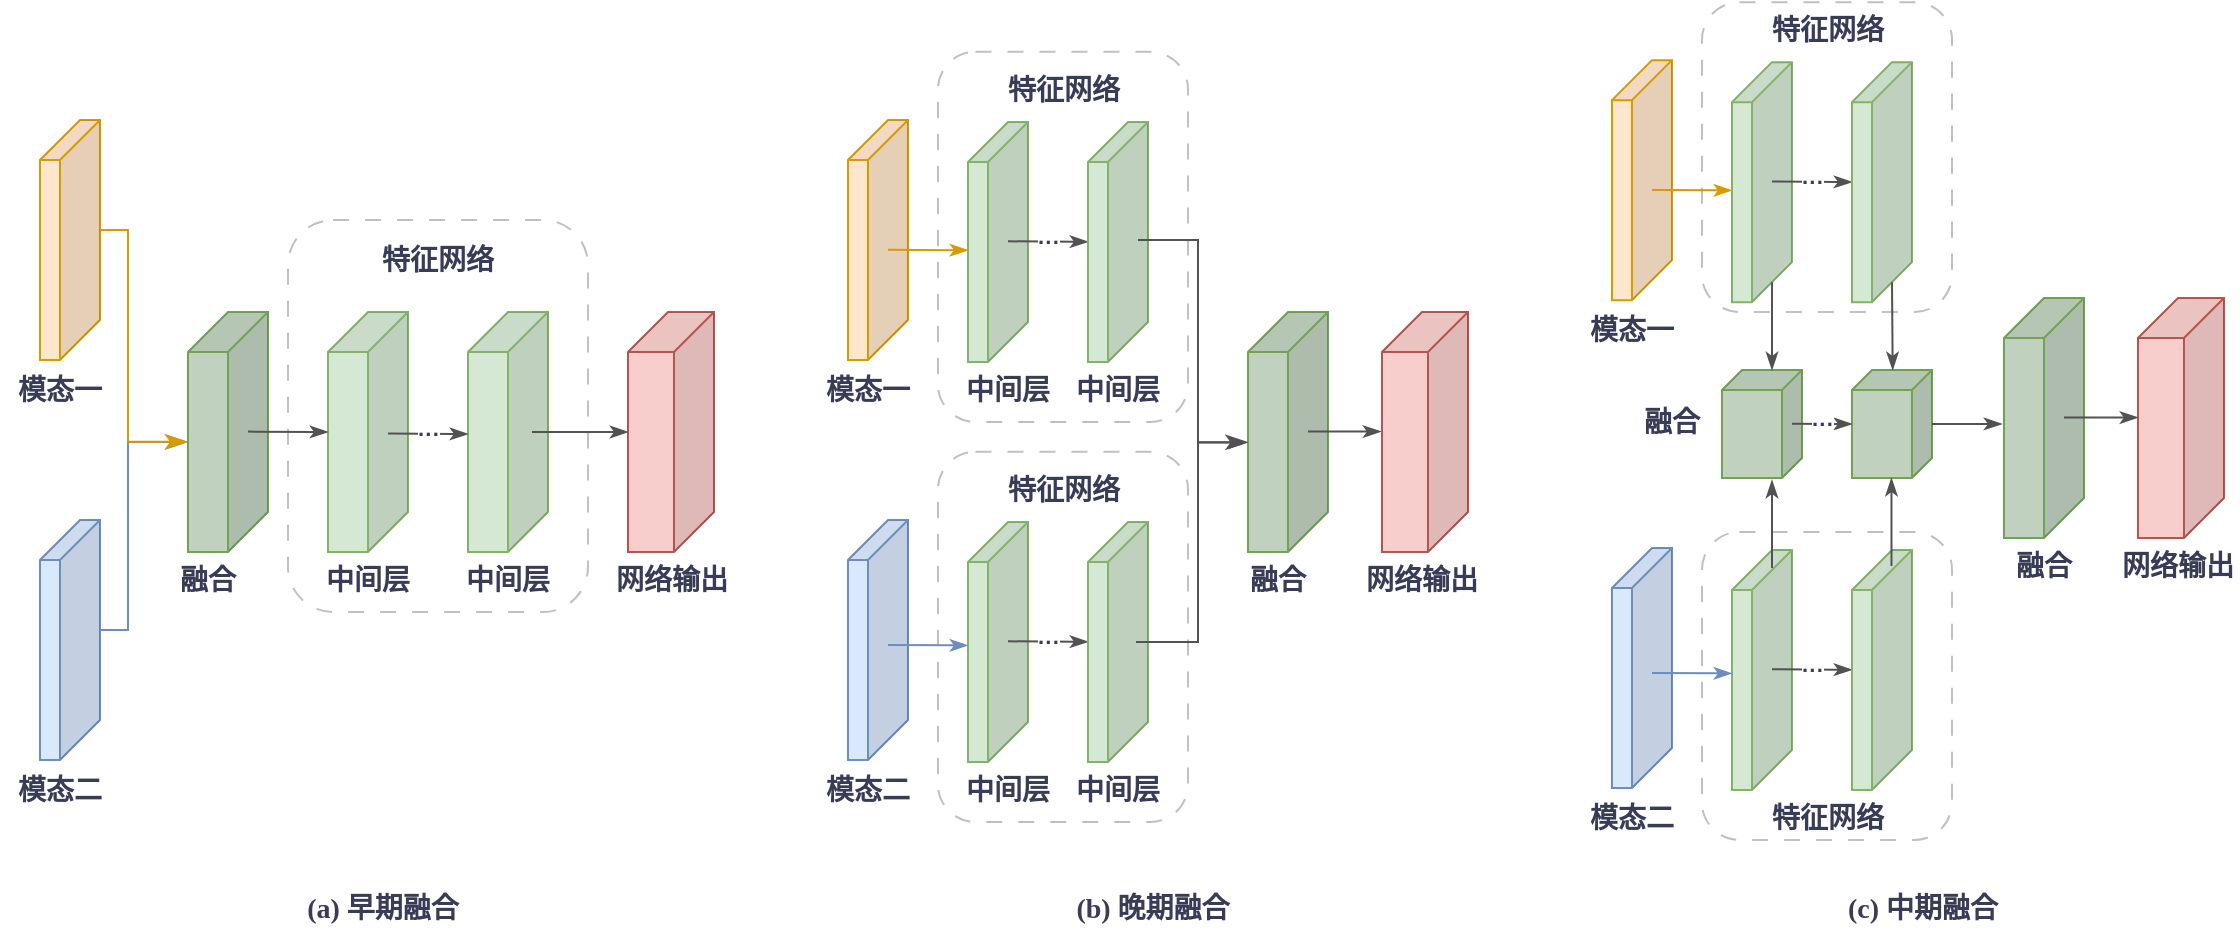 <mxfile version="24.7.6">
  <diagram name="第 1 页" id="eTVHB9lguTDk1tAQaMdh">
    <mxGraphModel dx="1287" dy="590" grid="0" gridSize="10" guides="1" tooltips="1" connect="1" arrows="1" fold="1" page="0" pageScale="1" pageWidth="827" pageHeight="1169" math="0" shadow="0">
      <root>
        <mxCell id="0" />
        <mxCell id="1" parent="0" />
        <mxCell id="wdq1fw2TYDgfDm0N4Vt8-51" value="" style="rounded=1;whiteSpace=wrap;html=1;dashed=1;shadow=0;dashPattern=8 8;strokeColor=#c0c0c0;fontStyle=1" vertex="1" parent="1">
          <mxGeometry x="505" y="65.92" width="125" height="185.08" as="geometry" />
        </mxCell>
        <mxCell id="wdq1fw2TYDgfDm0N4Vt8-48" value="" style="rounded=1;whiteSpace=wrap;html=1;dashed=1;shadow=0;dashPattern=8 8;strokeColor=#c0c0c0;fontStyle=1" vertex="1" parent="1">
          <mxGeometry x="180" y="150" width="150" height="196" as="geometry" />
        </mxCell>
        <mxCell id="wdq1fw2TYDgfDm0N4Vt8-13" value="" style="rounded=0;orthogonalLoop=1;jettySize=auto;html=1;strokeColor=#6c8ebf;fontColor=#393C56;fillColor=#dae8fc;entryX=1.008;entryY=0.542;entryDx=0;entryDy=0;entryPerimeter=0;align=center;verticalAlign=middle;fontFamily=Helvetica;fontSize=11;labelBackgroundColor=default;endArrow=classicThin;curved=0;exitX=0;exitY=0;exitDx=0;exitDy=55;exitPerimeter=0;shadow=0;elbow=horizontal;startSize=8;endFill=1;endSize=8;fontStyle=1" edge="1" parent="1" source="wdq1fw2TYDgfDm0N4Vt8-1">
          <mxGeometry relative="1" as="geometry">
            <mxPoint x="85" y="355" as="sourcePoint" />
            <mxPoint x="129.76" y="261.04" as="targetPoint" />
            <Array as="points">
              <mxPoint x="100" y="355" />
              <mxPoint x="100" y="310" />
              <mxPoint x="100" y="261" />
              <mxPoint x="115" y="261" />
            </Array>
          </mxGeometry>
        </mxCell>
        <mxCell id="wdq1fw2TYDgfDm0N4Vt8-1" value="" style="shape=cube;whiteSpace=wrap;html=1;boundedLbl=1;backgroundOutline=1;darkOpacity=0.05;darkOpacity2=0.1;direction=east;flipH=1;labelBackgroundColor=none;fillColor=#dae8fc;strokeColor=#6c8ebf;fontStyle=1" vertex="1" parent="1">
          <mxGeometry x="56" y="300" width="30" height="120" as="geometry" />
        </mxCell>
        <mxCell id="wdq1fw2TYDgfDm0N4Vt8-8" value="" style="edgeStyle=orthogonalEdgeStyle;rounded=0;orthogonalLoop=1;jettySize=auto;html=1;strokeColor=#d79b00;fontColor=#393C56;fillColor=#ffe6cc;entryX=1.013;entryY=0.541;entryDx=0;entryDy=0;entryPerimeter=0;shadow=0;align=center;verticalAlign=middle;fontFamily=Helvetica;fontSize=11;labelBackgroundColor=default;elbow=horizontal;startSize=8;endArrow=classicThin;endFill=1;endSize=8;curved=0;fontStyle=1" edge="1" parent="1" source="wdq1fw2TYDgfDm0N4Vt8-2">
          <mxGeometry relative="1" as="geometry">
            <mxPoint x="129.61" y="260.92" as="targetPoint" />
            <Array as="points">
              <mxPoint x="100" y="155" />
              <mxPoint x="100" y="261" />
            </Array>
          </mxGeometry>
        </mxCell>
        <mxCell id="wdq1fw2TYDgfDm0N4Vt8-2" value="" style="shape=cube;whiteSpace=wrap;html=1;boundedLbl=1;backgroundOutline=1;darkOpacity=0.05;darkOpacity2=0.1;direction=east;flipH=1;labelBackgroundColor=none;fillColor=#ffe6cc;strokeColor=#d79b00;fontStyle=1" vertex="1" parent="1">
          <mxGeometry x="56" y="100" width="30" height="120" as="geometry" />
        </mxCell>
        <mxCell id="wdq1fw2TYDgfDm0N4Vt8-6" value="模态一" style="text;html=1;align=center;verticalAlign=middle;whiteSpace=wrap;rounded=0;fontColor=#393C56;fontSize=14;fontFamily=宋体;fontSource=https%3A%2F%2Ffonts.googleapis.com%2Fcss%3Ffamily%3D%25E5%25AE%258B%25E4%25BD%2593;fontStyle=1" vertex="1" parent="1">
          <mxGeometry x="36" y="221" width="60" height="30" as="geometry" />
        </mxCell>
        <mxCell id="wdq1fw2TYDgfDm0N4Vt8-7" value="模态二" style="text;html=1;align=center;verticalAlign=middle;whiteSpace=wrap;rounded=0;fontColor=#393C56;fontSize=14;fontFamily=宋体;fontSource=https%3A%2F%2Ffonts.googleapis.com%2Fcss%3Ffamily%3D%25E5%25AE%258B%25E4%25BD%2593;fontStyle=1" vertex="1" parent="1">
          <mxGeometry x="36" y="421" width="60" height="30" as="geometry" />
        </mxCell>
        <mxCell id="wdq1fw2TYDgfDm0N4Vt8-20" value="" style="shape=cube;whiteSpace=wrap;html=1;boundedLbl=1;backgroundOutline=1;darkOpacity=0.05;darkOpacity2=0.1;direction=east;flipH=1;labelBackgroundColor=none;fillColor=#f8cecc;strokeColor=#b85450;fontStyle=1" vertex="1" parent="1">
          <mxGeometry x="350" y="196" width="43" height="120" as="geometry" />
        </mxCell>
        <mxCell id="wdq1fw2TYDgfDm0N4Vt8-22" value="网络输出" style="text;html=1;align=center;verticalAlign=middle;whiteSpace=wrap;rounded=0;fontColor=#393C56;fontSize=14;fontFamily=宋体;fontSource=https%3A%2F%2Ffonts.googleapis.com%2Fcss%3Ffamily%3D%25E5%25AE%258B%25E4%25BD%2593;fontStyle=1" vertex="1" parent="1">
          <mxGeometry x="341.5" y="316" width="60" height="30" as="geometry" />
        </mxCell>
        <mxCell id="wdq1fw2TYDgfDm0N4Vt8-23" value="" style="shape=cube;whiteSpace=wrap;html=1;boundedLbl=1;backgroundOutline=1;darkOpacity=0.05;darkOpacity2=0.1;direction=east;flipH=1;labelBackgroundColor=none;fillColor=#dae8fc;strokeColor=#6c8ebf;fontStyle=1" vertex="1" parent="1">
          <mxGeometry x="460" y="300" width="30" height="120" as="geometry" />
        </mxCell>
        <mxCell id="wdq1fw2TYDgfDm0N4Vt8-24" value="" style="shape=cube;whiteSpace=wrap;html=1;boundedLbl=1;backgroundOutline=1;darkOpacity=0.05;darkOpacity2=0.1;direction=east;flipH=1;labelBackgroundColor=none;fillColor=#ffe6cc;strokeColor=#d79b00;fontStyle=1" vertex="1" parent="1">
          <mxGeometry x="460" y="100" width="30" height="120" as="geometry" />
        </mxCell>
        <mxCell id="wdq1fw2TYDgfDm0N4Vt8-25" value="模态一" style="text;html=1;align=center;verticalAlign=middle;whiteSpace=wrap;rounded=0;fontColor=#393C56;fontSize=14;fontFamily=宋体;fontSource=https%3A%2F%2Ffonts.googleapis.com%2Fcss%3Ffamily%3D%25E5%25AE%258B%25E4%25BD%2593;fontStyle=1" vertex="1" parent="1">
          <mxGeometry x="440" y="221" width="60" height="30" as="geometry" />
        </mxCell>
        <mxCell id="wdq1fw2TYDgfDm0N4Vt8-26" value="模态二" style="text;html=1;align=center;verticalAlign=middle;whiteSpace=wrap;rounded=0;fontColor=#393C56;fontSize=14;fontFamily=宋体;fontSource=https%3A%2F%2Ffonts.googleapis.com%2Fcss%3Ffamily%3D%25E5%25AE%258B%25E4%25BD%2593;fontStyle=1" vertex="1" parent="1">
          <mxGeometry x="440" y="421" width="60" height="30" as="geometry" />
        </mxCell>
        <mxCell id="wdq1fw2TYDgfDm0N4Vt8-31" value="" style="shape=cube;whiteSpace=wrap;html=1;boundedLbl=1;backgroundOutline=1;darkOpacity=0.05;darkOpacity2=0.1;direction=east;flipH=1;labelBackgroundColor=none;fillColor=#C0D1BF;strokeColor=#70a451;fontStyle=1" vertex="1" parent="1">
          <mxGeometry x="660" y="196" width="40" height="120" as="geometry" />
        </mxCell>
        <mxCell id="wdq1fw2TYDgfDm0N4Vt8-34" value="" style="shape=cube;whiteSpace=wrap;html=1;boundedLbl=1;backgroundOutline=1;darkOpacity=0.05;darkOpacity2=0.1;direction=east;flipH=1;labelBackgroundColor=none;fillColor=#d5e8d4;strokeColor=#82b366;fontStyle=1" vertex="1" parent="1">
          <mxGeometry x="200" y="196" width="40" height="120" as="geometry" />
        </mxCell>
        <mxCell id="wdq1fw2TYDgfDm0N4Vt8-35" value="" style="shape=cube;whiteSpace=wrap;html=1;boundedLbl=1;backgroundOutline=1;darkOpacity=0.05;darkOpacity2=0.1;direction=east;flipH=1;labelBackgroundColor=none;fillColor=#d5e8d4;strokeColor=#82b366;fontStyle=1" vertex="1" parent="1">
          <mxGeometry x="270" y="196" width="40" height="120" as="geometry" />
        </mxCell>
        <mxCell id="wdq1fw2TYDgfDm0N4Vt8-39" value="" style="edgeStyle=orthogonalEdgeStyle;rounded=0;orthogonalLoop=1;jettySize=auto;html=1;strokeColor=#525252;fontColor=#393C56;fillColor=#F2CC8F;endArrow=classicThin;endFill=1;exitX=0.2;exitY=0.5;exitDx=0;exitDy=0;exitPerimeter=0;shadow=0;align=center;verticalAlign=middle;fontFamily=Helvetica;fontSize=11;labelBackgroundColor=default;fontStyle=1" edge="1" parent="1" source="wdq1fw2TYDgfDm0N4Vt8-35" target="wdq1fw2TYDgfDm0N4Vt8-20">
          <mxGeometry relative="1" as="geometry" />
        </mxCell>
        <mxCell id="wdq1fw2TYDgfDm0N4Vt8-40" value="中间层" style="text;html=1;align=center;verticalAlign=middle;whiteSpace=wrap;rounded=0;fontColor=#393C56;fontSize=14;fontFamily=宋体;fontSource=https%3A%2F%2Ffonts.googleapis.com%2Fcss%3Ffamily%3D%25E5%25AE%258B%25E4%25BD%2593;fontStyle=1" vertex="1" parent="1">
          <mxGeometry x="190" y="316" width="60" height="30" as="geometry" />
        </mxCell>
        <mxCell id="wdq1fw2TYDgfDm0N4Vt8-41" value="中间层" style="text;html=1;align=center;verticalAlign=middle;whiteSpace=wrap;rounded=0;fontColor=#393C56;fontSize=14;fontFamily=宋体;fontSource=https%3A%2F%2Ffonts.googleapis.com%2Fcss%3Ffamily%3D%25E5%25AE%258B%25E4%25BD%2593;fontStyle=1" vertex="1" parent="1">
          <mxGeometry x="260" y="316" width="60" height="30" as="geometry" />
        </mxCell>
        <mxCell id="wdq1fw2TYDgfDm0N4Vt8-42" value="" style="endArrow=classicThin;html=1;rounded=0;strokeColor=#525252;fontColor=#393C56;fillColor=#F2CC8F;shadow=0;align=center;verticalAlign=middle;fontFamily=Helvetica;fontSize=11;labelBackgroundColor=default;endFill=1;exitX=0.093;exitY=0.511;exitDx=0;exitDy=0;exitPerimeter=0;fontStyle=1" edge="1" parent="1">
          <mxGeometry relative="1" as="geometry">
            <mxPoint x="230.0" y="256.76" as="sourcePoint" />
            <mxPoint x="270" y="257" as="targetPoint" />
          </mxGeometry>
        </mxCell>
        <mxCell id="wdq1fw2TYDgfDm0N4Vt8-43" value="···" style="edgeLabel;resizable=0;html=1;;align=center;verticalAlign=middle;strokeColor=#525252;fontColor=#393C56;fillColor=#F2CC8F;rounded=0;shadow=0;fontFamily=Helvetica;fontSize=11;labelBackgroundColor=default;fontStyle=1" connectable="0" vertex="1" parent="wdq1fw2TYDgfDm0N4Vt8-42">
          <mxGeometry relative="1" as="geometry" />
        </mxCell>
        <mxCell id="wdq1fw2TYDgfDm0N4Vt8-49" value="特征网络" style="text;html=1;align=center;verticalAlign=middle;whiteSpace=wrap;rounded=0;fontColor=#393C56;fontSize=14;fontFamily=宋体;fontSource=https%3A%2F%2Ffonts.googleapis.com%2Fcss%3Ffamily%3D%25E5%25AE%258B%25E4%25BD%2593;fontStyle=1" vertex="1" parent="1">
          <mxGeometry x="225" y="156" width="60" height="30" as="geometry" />
        </mxCell>
        <mxCell id="wdq1fw2TYDgfDm0N4Vt8-50" value="融合" style="text;html=1;align=center;verticalAlign=middle;whiteSpace=wrap;rounded=0;fontColor=#393C56;fontSize=14;fontFamily=宋体;fontSource=https%3A%2F%2Ffonts.googleapis.com%2Fcss%3Ffamily%3D%25E5%25AE%258B%25E4%25BD%2593;fontStyle=1" vertex="1" parent="1">
          <mxGeometry x="110" y="316" width="60" height="30" as="geometry" />
        </mxCell>
        <mxCell id="wdq1fw2TYDgfDm0N4Vt8-52" value="" style="shape=cube;whiteSpace=wrap;html=1;boundedLbl=1;backgroundOutline=1;darkOpacity=0.05;darkOpacity2=0.1;direction=east;flipH=1;labelBackgroundColor=none;fillColor=#d5e8d4;strokeColor=#82b366;fontStyle=1" vertex="1" parent="1">
          <mxGeometry x="520" y="101" width="30" height="120" as="geometry" />
        </mxCell>
        <mxCell id="wdq1fw2TYDgfDm0N4Vt8-55" value="中间层" style="text;html=1;align=center;verticalAlign=middle;whiteSpace=wrap;rounded=0;fontColor=#393C56;fontSize=14;fontFamily=宋体;fontSource=https%3A%2F%2Ffonts.googleapis.com%2Fcss%3Ffamily%3D%25E5%25AE%258B%25E4%25BD%2593;fontStyle=1" vertex="1" parent="1">
          <mxGeometry x="510" y="221" width="60" height="30" as="geometry" />
        </mxCell>
        <mxCell id="wdq1fw2TYDgfDm0N4Vt8-56" value="中间层" style="text;html=1;align=center;verticalAlign=middle;whiteSpace=wrap;rounded=0;fontColor=#393C56;fontSize=14;fontFamily=宋体;fontSource=https%3A%2F%2Ffonts.googleapis.com%2Fcss%3Ffamily%3D%25E5%25AE%258B%25E4%25BD%2593;fontStyle=1" vertex="1" parent="1">
          <mxGeometry x="565" y="221" width="60" height="30" as="geometry" />
        </mxCell>
        <mxCell id="wdq1fw2TYDgfDm0N4Vt8-57" value="" style="endArrow=classicThin;html=1;rounded=0;strokeColor=#000000;fontColor=#393C56;fillColor=#F2CC8F;shadow=0;align=center;verticalAlign=middle;fontFamily=Helvetica;fontSize=11;labelBackgroundColor=default;endFill=1;exitX=0.093;exitY=0.511;exitDx=0;exitDy=0;exitPerimeter=0;fontStyle=1" edge="1" parent="1" source="wdq1fw2TYDgfDm0N4Vt8-53">
          <mxGeometry relative="1" as="geometry">
            <mxPoint x="540" y="160.66" as="sourcePoint" />
            <mxPoint x="580" y="160.9" as="targetPoint" />
          </mxGeometry>
        </mxCell>
        <mxCell id="wdq1fw2TYDgfDm0N4Vt8-59" value="" style="endArrow=classicThin;html=1;rounded=0;strokeColor=#d79b00;fontColor=#393C56;fillColor=#ffe6cc;shadow=0;align=center;verticalAlign=middle;fontFamily=Helvetica;fontSize=11;labelBackgroundColor=default;endFill=1;exitX=0.093;exitY=0.511;exitDx=0;exitDy=0;exitPerimeter=0;fontStyle=1" edge="1" parent="1">
          <mxGeometry relative="1" as="geometry">
            <mxPoint x="480" y="164.88" as="sourcePoint" />
            <mxPoint x="520" y="165.12" as="targetPoint" />
          </mxGeometry>
        </mxCell>
        <mxCell id="wdq1fw2TYDgfDm0N4Vt8-60" value="" style="edgeLabel;resizable=0;html=1;;align=center;verticalAlign=middle;strokeColor=#000000;fontColor=#393C56;fillColor=#F2CC8F;rounded=0;shadow=0;fontFamily=Helvetica;fontSize=11;labelBackgroundColor=default;fontStyle=1" connectable="0" vertex="1" parent="wdq1fw2TYDgfDm0N4Vt8-59">
          <mxGeometry relative="1" as="geometry">
            <mxPoint y="-4" as="offset" />
          </mxGeometry>
        </mxCell>
        <mxCell id="wdq1fw2TYDgfDm0N4Vt8-61" value="特征网络" style="text;html=1;align=center;verticalAlign=middle;whiteSpace=wrap;rounded=0;fontColor=#393C56;fontSize=14;fontFamily=宋体;fontSource=https%3A%2F%2Ffonts.googleapis.com%2Fcss%3Ffamily%3D%25E5%25AE%258B%25E4%25BD%2593;fontStyle=1" vertex="1" parent="1">
          <mxGeometry x="537.5" y="71" width="60" height="30" as="geometry" />
        </mxCell>
        <mxCell id="wdq1fw2TYDgfDm0N4Vt8-74" value="" style="endArrow=classicThin;html=1;rounded=0;strokeColor=#525252;fontColor=#393C56;fillColor=#F2CC8F;shadow=0;align=center;verticalAlign=middle;fontFamily=Helvetica;fontSize=11;labelBackgroundColor=default;endFill=1;exitX=0.093;exitY=0.511;exitDx=0;exitDy=0;exitPerimeter=0;fontStyle=1" edge="1" parent="1" target="wdq1fw2TYDgfDm0N4Vt8-53">
          <mxGeometry relative="1" as="geometry">
            <mxPoint x="540" y="160.66" as="sourcePoint" />
            <mxPoint x="580" y="160.9" as="targetPoint" />
          </mxGeometry>
        </mxCell>
        <mxCell id="wdq1fw2TYDgfDm0N4Vt8-75" value="···" style="edgeLabel;resizable=0;html=1;;align=center;verticalAlign=middle;strokeColor=#525252;fontColor=#393C56;fillColor=#F2CC8F;rounded=0;shadow=0;fontFamily=Helvetica;fontSize=11;labelBackgroundColor=default;fontStyle=1" connectable="0" vertex="1" parent="wdq1fw2TYDgfDm0N4Vt8-74">
          <mxGeometry relative="1" as="geometry" />
        </mxCell>
        <mxCell id="wdq1fw2TYDgfDm0N4Vt8-53" value="" style="shape=cube;whiteSpace=wrap;html=1;boundedLbl=1;backgroundOutline=1;darkOpacity=0.05;darkOpacity2=0.1;direction=east;flipH=1;labelBackgroundColor=none;fillColor=#d5e8d4;strokeColor=#82b366;fontStyle=1" vertex="1" parent="1">
          <mxGeometry x="580" y="101" width="30" height="120" as="geometry" />
        </mxCell>
        <mxCell id="wdq1fw2TYDgfDm0N4Vt8-76" value="" style="rounded=1;whiteSpace=wrap;html=1;dashed=1;shadow=0;dashPattern=8 8;strokeColor=#c0c0c0;fontStyle=1" vertex="1" parent="1">
          <mxGeometry x="505" y="265.92" width="125" height="185.08" as="geometry" />
        </mxCell>
        <mxCell id="wdq1fw2TYDgfDm0N4Vt8-77" value="" style="shape=cube;whiteSpace=wrap;html=1;boundedLbl=1;backgroundOutline=1;darkOpacity=0.05;darkOpacity2=0.1;direction=east;flipH=1;labelBackgroundColor=none;fillColor=#d5e8d4;strokeColor=#82b366;fontStyle=1" vertex="1" parent="1">
          <mxGeometry x="520" y="301" width="30" height="120" as="geometry" />
        </mxCell>
        <mxCell id="wdq1fw2TYDgfDm0N4Vt8-79" value="中间层" style="text;html=1;align=center;verticalAlign=middle;whiteSpace=wrap;rounded=0;fontColor=#393C56;fontSize=14;fontFamily=宋体;fontSource=https%3A%2F%2Ffonts.googleapis.com%2Fcss%3Ffamily%3D%25E5%25AE%258B%25E4%25BD%2593;fontStyle=1" vertex="1" parent="1">
          <mxGeometry x="510" y="421" width="60" height="30" as="geometry" />
        </mxCell>
        <mxCell id="wdq1fw2TYDgfDm0N4Vt8-80" value="中间层" style="text;html=1;align=center;verticalAlign=middle;whiteSpace=wrap;rounded=0;fontColor=#393C56;fontSize=14;fontFamily=宋体;fontSource=https%3A%2F%2Ffonts.googleapis.com%2Fcss%3Ffamily%3D%25E5%25AE%258B%25E4%25BD%2593;fontStyle=1" vertex="1" parent="1">
          <mxGeometry x="565" y="421" width="60" height="30" as="geometry" />
        </mxCell>
        <mxCell id="wdq1fw2TYDgfDm0N4Vt8-81" value="" style="endArrow=classicThin;html=1;rounded=0;strokeColor=#000000;fontColor=#393C56;fillColor=#F2CC8F;shadow=0;align=center;verticalAlign=middle;fontFamily=Helvetica;fontSize=11;labelBackgroundColor=default;endFill=1;exitX=0.093;exitY=0.511;exitDx=0;exitDy=0;exitPerimeter=0;fontStyle=1" edge="1" parent="1" source="wdq1fw2TYDgfDm0N4Vt8-86">
          <mxGeometry relative="1" as="geometry">
            <mxPoint x="540" y="360.66" as="sourcePoint" />
            <mxPoint x="580" y="360.9" as="targetPoint" />
          </mxGeometry>
        </mxCell>
        <mxCell id="wdq1fw2TYDgfDm0N4Vt8-82" value="" style="edgeLabel;resizable=0;html=1;;align=center;verticalAlign=middle;strokeColor=#000000;fontColor=#393C56;fillColor=#F2CC8F;rounded=0;shadow=0;fontFamily=Helvetica;fontSize=11;labelBackgroundColor=default;fontStyle=1" connectable="0" vertex="1" parent="1">
          <mxGeometry x="500.0" y="360.92" as="geometry" />
        </mxCell>
        <mxCell id="wdq1fw2TYDgfDm0N4Vt8-83" value="特征网络" style="text;html=1;align=center;verticalAlign=middle;whiteSpace=wrap;rounded=0;fontColor=#393C56;fontSize=14;fontFamily=宋体;fontSource=https%3A%2F%2Ffonts.googleapis.com%2Fcss%3Ffamily%3D%25E5%25AE%258B%25E4%25BD%2593;fontStyle=1" vertex="1" parent="1">
          <mxGeometry x="537.5" y="271" width="60" height="30" as="geometry" />
        </mxCell>
        <mxCell id="wdq1fw2TYDgfDm0N4Vt8-84" value="" style="endArrow=classicThin;html=1;rounded=0;strokeColor=#525252;fontColor=#393C56;fillColor=#F2CC8F;shadow=0;align=center;verticalAlign=middle;fontFamily=Helvetica;fontSize=11;labelBackgroundColor=default;endFill=1;exitX=0.093;exitY=0.511;exitDx=0;exitDy=0;exitPerimeter=0;fontStyle=1" edge="1" parent="1" target="wdq1fw2TYDgfDm0N4Vt8-86">
          <mxGeometry relative="1" as="geometry">
            <mxPoint x="540" y="360.66" as="sourcePoint" />
            <mxPoint x="580" y="360.9" as="targetPoint" />
          </mxGeometry>
        </mxCell>
        <mxCell id="wdq1fw2TYDgfDm0N4Vt8-85" value="···" style="edgeLabel;resizable=0;html=1;;align=center;verticalAlign=middle;strokeColor=#525252;fontColor=#393C56;fillColor=#F2CC8F;rounded=0;shadow=0;fontFamily=Helvetica;fontSize=11;labelBackgroundColor=default;fontStyle=1" connectable="0" vertex="1" parent="wdq1fw2TYDgfDm0N4Vt8-84">
          <mxGeometry relative="1" as="geometry" />
        </mxCell>
        <mxCell id="wdq1fw2TYDgfDm0N4Vt8-86" value="" style="shape=cube;whiteSpace=wrap;html=1;boundedLbl=1;backgroundOutline=1;darkOpacity=0.05;darkOpacity2=0.1;direction=east;flipH=1;labelBackgroundColor=none;fillColor=#d5e8d4;strokeColor=#82b366;fontStyle=1" vertex="1" parent="1">
          <mxGeometry x="580" y="301" width="30" height="120" as="geometry" />
        </mxCell>
        <mxCell id="wdq1fw2TYDgfDm0N4Vt8-88" value="" style="endArrow=classicThin;html=1;rounded=0;strokeColor=#6c8ebf;fontColor=#393C56;fillColor=#dae8fc;shadow=0;align=center;verticalAlign=middle;fontFamily=Helvetica;fontSize=11;labelBackgroundColor=default;endFill=1;exitX=0.093;exitY=0.511;exitDx=0;exitDy=0;exitPerimeter=0;fontStyle=1" edge="1" parent="1">
          <mxGeometry relative="1" as="geometry">
            <mxPoint x="480" y="362.46" as="sourcePoint" />
            <mxPoint x="520" y="362.7" as="targetPoint" />
          </mxGeometry>
        </mxCell>
        <mxCell id="wdq1fw2TYDgfDm0N4Vt8-89" value="" style="edgeLabel;resizable=0;html=1;;align=center;verticalAlign=middle;strokeColor=#000000;fontColor=#393C56;fillColor=#F2CC8F;rounded=0;shadow=0;fontFamily=Helvetica;fontSize=11;labelBackgroundColor=default;fontStyle=1" connectable="0" vertex="1" parent="wdq1fw2TYDgfDm0N4Vt8-88">
          <mxGeometry relative="1" as="geometry">
            <mxPoint y="-2" as="offset" />
          </mxGeometry>
        </mxCell>
        <mxCell id="wdq1fw2TYDgfDm0N4Vt8-90" value="" style="shape=cube;whiteSpace=wrap;html=1;boundedLbl=1;backgroundOutline=1;darkOpacity=0.05;darkOpacity2=0.1;direction=east;flipH=1;labelBackgroundColor=none;fillColor=#f8cecc;strokeColor=#b85450;fontStyle=1" vertex="1" parent="1">
          <mxGeometry x="727" y="196" width="43" height="120" as="geometry" />
        </mxCell>
        <mxCell id="wdq1fw2TYDgfDm0N4Vt8-91" value="网络输出" style="text;html=1;align=center;verticalAlign=middle;whiteSpace=wrap;rounded=0;fontColor=#393C56;fontSize=14;fontFamily=宋体;fontSource=https%3A%2F%2Ffonts.googleapis.com%2Fcss%3Ffamily%3D%25E5%25AE%258B%25E4%25BD%2593;fontStyle=1" vertex="1" parent="1">
          <mxGeometry x="717" y="316" width="60" height="30" as="geometry" />
        </mxCell>
        <mxCell id="wdq1fw2TYDgfDm0N4Vt8-99" value="融合" style="text;html=1;align=center;verticalAlign=middle;whiteSpace=wrap;rounded=0;fontColor=#393C56;fontSize=14;fontFamily=宋体;fontSource=https%3A%2F%2Ffonts.googleapis.com%2Fcss%3Ffamily%3D%25E5%25AE%258B%25E4%25BD%2593;fontStyle=1" vertex="1" parent="1">
          <mxGeometry x="645" y="316" width="60" height="30" as="geometry" />
        </mxCell>
        <mxCell id="wdq1fw2TYDgfDm0N4Vt8-103" value="" style="edgeStyle=elbowEdgeStyle;elbow=horizontal;endArrow=classicThin;html=1;curved=0;rounded=0;endSize=8;startSize=8;strokeColor=#525252;fontColor=#393C56;fillColor=#F2CC8F;exitX=0.333;exitY=0.492;exitDx=0;exitDy=0;exitPerimeter=0;endFill=1;shadow=0;align=center;verticalAlign=middle;fontFamily=Helvetica;fontSize=11;labelBackgroundColor=default;entryX=1.005;entryY=0.543;entryDx=0;entryDy=0;entryPerimeter=0;fontStyle=1" edge="1" parent="1" target="wdq1fw2TYDgfDm0N4Vt8-31">
          <mxGeometry width="50" height="50" relative="1" as="geometry">
            <mxPoint x="605" y="160.0" as="sourcePoint" />
            <mxPoint x="664.99" y="260.92" as="targetPoint" />
            <Array as="points">
              <mxPoint x="634.99" y="209.96" />
              <mxPoint x="644.99" y="230.92" />
            </Array>
          </mxGeometry>
        </mxCell>
        <mxCell id="wdq1fw2TYDgfDm0N4Vt8-78" value="" style="edgeStyle=orthogonalEdgeStyle;rounded=0;orthogonalLoop=1;jettySize=auto;html=1;strokeColor=#525252;fontColor=#393C56;fillColor=#F2CC8F;endArrow=classicThin;endFill=1;exitX=0.2;exitY=0.5;exitDx=0;exitDy=0;exitPerimeter=0;entryX=1.01;entryY=0.544;entryDx=0;entryDy=0;entryPerimeter=0;shadow=0;align=center;verticalAlign=middle;fontFamily=Helvetica;fontSize=11;labelBackgroundColor=default;fontStyle=1" edge="1" parent="1" source="wdq1fw2TYDgfDm0N4Vt8-86" target="wdq1fw2TYDgfDm0N4Vt8-31">
          <mxGeometry relative="1" as="geometry">
            <mxPoint x="640" y="240" as="targetPoint" />
          </mxGeometry>
        </mxCell>
        <mxCell id="wdq1fw2TYDgfDm0N4Vt8-106" value="" style="rounded=1;whiteSpace=wrap;html=1;dashed=1;shadow=0;dashPattern=8 8;strokeColor=#c0c0c0;fontStyle=1" vertex="1" parent="1">
          <mxGeometry x="887" y="41.08" width="125" height="154.92" as="geometry" />
        </mxCell>
        <mxCell id="wdq1fw2TYDgfDm0N4Vt8-107" value="" style="shape=cube;whiteSpace=wrap;html=1;boundedLbl=1;backgroundOutline=1;darkOpacity=0.05;darkOpacity2=0.1;direction=east;flipH=1;labelBackgroundColor=none;fillColor=#dae8fc;strokeColor=#6c8ebf;fontStyle=1" vertex="1" parent="1">
          <mxGeometry x="842" y="314" width="30" height="120" as="geometry" />
        </mxCell>
        <mxCell id="wdq1fw2TYDgfDm0N4Vt8-108" value="" style="shape=cube;whiteSpace=wrap;html=1;boundedLbl=1;backgroundOutline=1;darkOpacity=0.05;darkOpacity2=0.1;direction=east;flipH=1;labelBackgroundColor=none;fillColor=#ffe6cc;strokeColor=#d79b00;fontStyle=1" vertex="1" parent="1">
          <mxGeometry x="842" y="70.08" width="30" height="120" as="geometry" />
        </mxCell>
        <mxCell id="wdq1fw2TYDgfDm0N4Vt8-109" value="模态一" style="text;html=1;align=center;verticalAlign=middle;whiteSpace=wrap;rounded=0;fontColor=#393C56;fontSize=14;fontFamily=宋体;fontSource=https%3A%2F%2Ffonts.googleapis.com%2Fcss%3Ffamily%3D%25E5%25AE%258B%25E4%25BD%2593;fontStyle=1" vertex="1" parent="1">
          <mxGeometry x="822" y="191.08" width="60" height="30" as="geometry" />
        </mxCell>
        <mxCell id="wdq1fw2TYDgfDm0N4Vt8-110" value="模态二" style="text;html=1;align=center;verticalAlign=middle;whiteSpace=wrap;rounded=0;fontColor=#393C56;fontSize=14;fontFamily=宋体;fontSource=https%3A%2F%2Ffonts.googleapis.com%2Fcss%3Ffamily%3D%25E5%25AE%258B%25E4%25BD%2593;fontStyle=1" vertex="1" parent="1">
          <mxGeometry x="822" y="435" width="60" height="30" as="geometry" />
        </mxCell>
        <mxCell id="wdq1fw2TYDgfDm0N4Vt8-113" value="" style="shape=cube;whiteSpace=wrap;html=1;boundedLbl=1;backgroundOutline=1;darkOpacity=0.05;darkOpacity2=0.1;direction=east;flipH=1;labelBackgroundColor=none;fillColor=#d5e8d4;strokeColor=#82b366;fontStyle=1" vertex="1" parent="1">
          <mxGeometry x="902" y="71.08" width="30" height="120" as="geometry" />
        </mxCell>
        <mxCell id="wdq1fw2TYDgfDm0N4Vt8-117" value="" style="endArrow=classicThin;html=1;rounded=0;strokeColor=#d79b00;fontColor=#393C56;fillColor=#ffe6cc;shadow=0;align=center;verticalAlign=middle;fontFamily=Helvetica;fontSize=11;labelBackgroundColor=default;endFill=1;exitX=0.093;exitY=0.511;exitDx=0;exitDy=0;exitPerimeter=0;fontStyle=1" edge="1" parent="1">
          <mxGeometry relative="1" as="geometry">
            <mxPoint x="862" y="134.96" as="sourcePoint" />
            <mxPoint x="902" y="135.2" as="targetPoint" />
          </mxGeometry>
        </mxCell>
        <mxCell id="wdq1fw2TYDgfDm0N4Vt8-118" value="" style="edgeLabel;resizable=0;html=1;;align=center;verticalAlign=middle;strokeColor=#000000;fontColor=#393C56;fillColor=#F2CC8F;rounded=0;shadow=0;fontFamily=Helvetica;fontSize=11;labelBackgroundColor=default;fontStyle=1" connectable="0" vertex="1" parent="wdq1fw2TYDgfDm0N4Vt8-117">
          <mxGeometry relative="1" as="geometry">
            <mxPoint y="-4" as="offset" />
          </mxGeometry>
        </mxCell>
        <mxCell id="wdq1fw2TYDgfDm0N4Vt8-119" value="特征网络" style="text;html=1;align=center;verticalAlign=middle;whiteSpace=wrap;rounded=0;fontColor=#393C56;fontSize=14;fontFamily=宋体;fontSource=https%3A%2F%2Ffonts.googleapis.com%2Fcss%3Ffamily%3D%25E5%25AE%258B%25E4%25BD%2593;fontStyle=1" vertex="1" parent="1">
          <mxGeometry x="919.5" y="41.08" width="60" height="30" as="geometry" />
        </mxCell>
        <mxCell id="wdq1fw2TYDgfDm0N4Vt8-120" value="" style="endArrow=classicThin;html=1;rounded=0;strokeColor=#525252;fontColor=#393C56;fillColor=#F2CC8F;shadow=0;align=center;verticalAlign=middle;fontFamily=Helvetica;fontSize=11;labelBackgroundColor=default;endFill=1;exitX=0.093;exitY=0.511;exitDx=0;exitDy=0;exitPerimeter=0;fontStyle=1" edge="1" parent="1" target="wdq1fw2TYDgfDm0N4Vt8-122">
          <mxGeometry relative="1" as="geometry">
            <mxPoint x="922" y="130.74" as="sourcePoint" />
            <mxPoint x="962" y="130.98" as="targetPoint" />
          </mxGeometry>
        </mxCell>
        <mxCell id="wdq1fw2TYDgfDm0N4Vt8-121" value="···" style="edgeLabel;resizable=0;html=1;;align=center;verticalAlign=middle;strokeColor=#525252;fontColor=#393C56;fillColor=#F2CC8F;rounded=0;shadow=0;fontFamily=Helvetica;fontSize=11;labelBackgroundColor=default;fontStyle=1" connectable="0" vertex="1" parent="wdq1fw2TYDgfDm0N4Vt8-120">
          <mxGeometry relative="1" as="geometry" />
        </mxCell>
        <mxCell id="wdq1fw2TYDgfDm0N4Vt8-122" value="" style="shape=cube;whiteSpace=wrap;html=1;boundedLbl=1;backgroundOutline=1;darkOpacity=0.05;darkOpacity2=0.1;direction=east;flipH=1;labelBackgroundColor=none;fillColor=#d5e8d4;strokeColor=#82b366;fontStyle=1" vertex="1" parent="1">
          <mxGeometry x="962" y="71.08" width="30" height="120" as="geometry" />
        </mxCell>
        <mxCell id="wdq1fw2TYDgfDm0N4Vt8-123" value="" style="rounded=1;whiteSpace=wrap;html=1;dashed=1;shadow=0;dashPattern=8 8;strokeColor=#c0c0c0;fontStyle=1" vertex="1" parent="1">
          <mxGeometry x="887" y="306" width="125" height="154" as="geometry" />
        </mxCell>
        <mxCell id="wdq1fw2TYDgfDm0N4Vt8-124" value="" style="shape=cube;whiteSpace=wrap;html=1;boundedLbl=1;backgroundOutline=1;darkOpacity=0.05;darkOpacity2=0.1;direction=east;flipH=1;labelBackgroundColor=none;fillColor=#d5e8d4;strokeColor=#82b366;fontStyle=1" vertex="1" parent="1">
          <mxGeometry x="902" y="315" width="30" height="120" as="geometry" />
        </mxCell>
        <mxCell id="wdq1fw2TYDgfDm0N4Vt8-127" value="" style="endArrow=classicThin;html=1;rounded=0;strokeColor=#000000;fontColor=#393C56;fillColor=#F2CC8F;shadow=0;align=center;verticalAlign=middle;fontFamily=Helvetica;fontSize=11;labelBackgroundColor=default;endFill=1;exitX=0.093;exitY=0.511;exitDx=0;exitDy=0;exitPerimeter=0;fontStyle=1" edge="1" parent="1" source="wdq1fw2TYDgfDm0N4Vt8-132">
          <mxGeometry relative="1" as="geometry">
            <mxPoint x="922" y="374.66" as="sourcePoint" />
            <mxPoint x="962" y="374.9" as="targetPoint" />
          </mxGeometry>
        </mxCell>
        <mxCell id="wdq1fw2TYDgfDm0N4Vt8-128" value="" style="edgeLabel;resizable=0;html=1;;align=center;verticalAlign=middle;strokeColor=#000000;fontColor=#393C56;fillColor=#F2CC8F;rounded=0;shadow=0;fontFamily=Helvetica;fontSize=11;labelBackgroundColor=default;fontStyle=1" connectable="0" vertex="1" parent="1">
          <mxGeometry x="882.0" y="374.92" as="geometry" />
        </mxCell>
        <mxCell id="wdq1fw2TYDgfDm0N4Vt8-129" value="特征网络" style="text;html=1;align=center;verticalAlign=middle;whiteSpace=wrap;rounded=0;fontColor=#393C56;fontSize=14;fontFamily=宋体;fontSource=https%3A%2F%2Ffonts.googleapis.com%2Fcss%3Ffamily%3D%25E5%25AE%258B%25E4%25BD%2593;fontStyle=1" vertex="1" parent="1">
          <mxGeometry x="919.5" y="435" width="60" height="30" as="geometry" />
        </mxCell>
        <mxCell id="wdq1fw2TYDgfDm0N4Vt8-130" value="" style="endArrow=classicThin;html=1;rounded=0;strokeColor=#525252;fontColor=#393C56;fillColor=#F2CC8F;shadow=0;align=center;verticalAlign=middle;fontFamily=Helvetica;fontSize=11;labelBackgroundColor=default;endFill=1;exitX=0.093;exitY=0.511;exitDx=0;exitDy=0;exitPerimeter=0;fontStyle=1" edge="1" parent="1" target="wdq1fw2TYDgfDm0N4Vt8-132">
          <mxGeometry relative="1" as="geometry">
            <mxPoint x="922" y="374.66" as="sourcePoint" />
            <mxPoint x="962" y="374.9" as="targetPoint" />
          </mxGeometry>
        </mxCell>
        <mxCell id="wdq1fw2TYDgfDm0N4Vt8-131" value="···" style="edgeLabel;resizable=0;html=1;;align=center;verticalAlign=middle;strokeColor=#525252;fontColor=#393C56;fillColor=#F2CC8F;rounded=0;shadow=0;fontFamily=Helvetica;fontSize=11;labelBackgroundColor=default;fontStyle=1" connectable="0" vertex="1" parent="wdq1fw2TYDgfDm0N4Vt8-130">
          <mxGeometry relative="1" as="geometry" />
        </mxCell>
        <mxCell id="wdq1fw2TYDgfDm0N4Vt8-132" value="" style="shape=cube;whiteSpace=wrap;html=1;boundedLbl=1;backgroundOutline=1;darkOpacity=0.05;darkOpacity2=0.1;direction=east;flipH=1;labelBackgroundColor=none;fillColor=#d5e8d4;strokeColor=#82b366;fontStyle=1" vertex="1" parent="1">
          <mxGeometry x="962" y="315" width="30" height="120" as="geometry" />
        </mxCell>
        <mxCell id="wdq1fw2TYDgfDm0N4Vt8-133" value="" style="endArrow=classicThin;html=1;rounded=0;strokeColor=#6c8ebf;fontColor=#393C56;fillColor=#dae8fc;shadow=0;align=center;verticalAlign=middle;fontFamily=Helvetica;fontSize=11;labelBackgroundColor=default;endFill=1;exitX=0.093;exitY=0.511;exitDx=0;exitDy=0;exitPerimeter=0;fontStyle=1" edge="1" parent="1">
          <mxGeometry relative="1" as="geometry">
            <mxPoint x="862" y="376.46" as="sourcePoint" />
            <mxPoint x="902" y="376.7" as="targetPoint" />
          </mxGeometry>
        </mxCell>
        <mxCell id="wdq1fw2TYDgfDm0N4Vt8-134" value="" style="edgeLabel;resizable=0;html=1;;align=center;verticalAlign=middle;strokeColor=#000000;fontColor=#393C56;fillColor=#F2CC8F;rounded=0;shadow=0;fontFamily=Helvetica;fontSize=11;labelBackgroundColor=default;fontStyle=1" connectable="0" vertex="1" parent="wdq1fw2TYDgfDm0N4Vt8-133">
          <mxGeometry relative="1" as="geometry">
            <mxPoint y="-2" as="offset" />
          </mxGeometry>
        </mxCell>
        <mxCell id="wdq1fw2TYDgfDm0N4Vt8-138" value="(b) 晚期融合" style="text;html=1;align=center;verticalAlign=middle;whiteSpace=wrap;rounded=0;fontColor=#393C56;fontSize=14;fontFamily=宋体;fontSource=https%3A%2F%2Ffonts.googleapis.com%2Fcss%3Ffamily%3D%25E5%25AE%258B%25E4%25BD%2593;fontStyle=1" vertex="1" parent="1">
          <mxGeometry x="565" y="480" width="95" height="30" as="geometry" />
        </mxCell>
        <mxCell id="wdq1fw2TYDgfDm0N4Vt8-139" value="(a) 早期融合" style="text;html=1;align=center;verticalAlign=middle;whiteSpace=wrap;rounded=0;fontColor=#393C56;fontSize=14;fontFamily=宋体;fontSource=https%3A%2F%2Ffonts.googleapis.com%2Fcss%3Ffamily%3D%25E5%25AE%258B%25E4%25BD%2593;fontStyle=1" vertex="1" parent="1">
          <mxGeometry x="180" y="480" width="95" height="30" as="geometry" />
        </mxCell>
        <mxCell id="wdq1fw2TYDgfDm0N4Vt8-140" value="(c) 中期融合" style="text;html=1;align=center;verticalAlign=middle;whiteSpace=wrap;rounded=0;fontColor=#393C56;fontSize=14;fontFamily=宋体;fontSource=https%3A%2F%2Ffonts.googleapis.com%2Fcss%3Ffamily%3D%25E5%25AE%258B%25E4%25BD%2593;fontStyle=1" vertex="1" parent="1">
          <mxGeometry x="950" y="480" width="95" height="30" as="geometry" />
        </mxCell>
        <mxCell id="wdq1fw2TYDgfDm0N4Vt8-142" value="" style="shape=cube;whiteSpace=wrap;html=1;boundedLbl=1;backgroundOutline=1;darkOpacity=0.05;darkOpacity2=0.1;direction=east;flipH=1;labelBackgroundColor=none;fillColor=#C0D1BF;strokeColor=#70a451;align=center;verticalAlign=middle;fontFamily=Helvetica;fontSize=12;fontColor=default;fontStyle=1" vertex="1" parent="1">
          <mxGeometry x="130" y="196" width="40" height="120" as="geometry" />
        </mxCell>
        <mxCell id="wdq1fw2TYDgfDm0N4Vt8-46" value="" style="endArrow=classicThin;html=1;rounded=0;strokeColor=#525252;fontColor=#393C56;fillColor=#F2CC8F;shadow=0;align=center;verticalAlign=middle;fontFamily=Helvetica;fontSize=11;labelBackgroundColor=default;endFill=1;exitX=0.093;exitY=0.511;exitDx=0;exitDy=0;exitPerimeter=0;fontStyle=1" edge="1" parent="1">
          <mxGeometry relative="1" as="geometry">
            <mxPoint x="160.0" y="255.8" as="sourcePoint" />
            <mxPoint x="200" y="256.04" as="targetPoint" />
          </mxGeometry>
        </mxCell>
        <mxCell id="wdq1fw2TYDgfDm0N4Vt8-47" value="" style="edgeLabel;resizable=0;html=1;;align=center;verticalAlign=middle;strokeColor=#000000;fontColor=#393C56;fillColor=#F2CC8F;rounded=0;shadow=0;fontFamily=Helvetica;fontSize=11;labelBackgroundColor=default;fontStyle=1" connectable="0" vertex="1" parent="wdq1fw2TYDgfDm0N4Vt8-46">
          <mxGeometry relative="1" as="geometry" />
        </mxCell>
        <mxCell id="wdq1fw2TYDgfDm0N4Vt8-145" value="" style="shape=cube;whiteSpace=wrap;html=1;boundedLbl=1;backgroundOutline=1;darkOpacity=0.05;darkOpacity2=0.1;direction=east;flipH=1;labelBackgroundColor=none;fillColor=#C0D1BF;strokeColor=#70a451;size=10;align=center;verticalAlign=middle;fontFamily=Helvetica;fontSize=12;fontColor=default;fontStyle=1" vertex="1" parent="1">
          <mxGeometry x="897" y="225" width="40" height="54" as="geometry" />
        </mxCell>
        <mxCell id="wdq1fw2TYDgfDm0N4Vt8-146" value="" style="shape=cube;whiteSpace=wrap;html=1;boundedLbl=1;backgroundOutline=1;darkOpacity=0.05;darkOpacity2=0.1;direction=east;flipH=1;labelBackgroundColor=none;fillColor=#C0D1BF;strokeColor=#70a451;size=10;align=center;verticalAlign=middle;fontFamily=Helvetica;fontSize=12;fontColor=default;fontStyle=1" vertex="1" parent="1">
          <mxGeometry x="962" y="225" width="40" height="54" as="geometry" />
        </mxCell>
        <mxCell id="wdq1fw2TYDgfDm0N4Vt8-149" value="" style="shape=cube;whiteSpace=wrap;html=1;boundedLbl=1;backgroundOutline=1;darkOpacity=0.05;darkOpacity2=0.1;direction=east;flipH=1;labelBackgroundColor=none;fillColor=#C0D1BF;strokeColor=#70a451;align=center;verticalAlign=middle;fontFamily=Helvetica;fontSize=12;fontColor=default;fontStyle=1" vertex="1" parent="1">
          <mxGeometry x="1038" y="189" width="40" height="120" as="geometry" />
        </mxCell>
        <mxCell id="wdq1fw2TYDgfDm0N4Vt8-151" value="" style="shape=cube;whiteSpace=wrap;html=1;boundedLbl=1;backgroundOutline=1;darkOpacity=0.05;darkOpacity2=0.1;direction=east;flipH=1;labelBackgroundColor=none;fillColor=#f8cecc;strokeColor=#b85450;fontStyle=1" vertex="1" parent="1">
          <mxGeometry x="1105" y="189" width="43" height="120" as="geometry" />
        </mxCell>
        <mxCell id="wdq1fw2TYDgfDm0N4Vt8-152" value="网络输出" style="text;html=1;align=center;verticalAlign=middle;whiteSpace=wrap;rounded=0;fontColor=#393C56;fontSize=14;fontFamily=宋体;fontSource=https%3A%2F%2Ffonts.googleapis.com%2Fcss%3Ffamily%3D%25E5%25AE%258B%25E4%25BD%2593;fontStyle=1" vertex="1" parent="1">
          <mxGeometry x="1095" y="309" width="60" height="30" as="geometry" />
        </mxCell>
        <mxCell id="wdq1fw2TYDgfDm0N4Vt8-153" value="" style="edgeStyle=orthogonalEdgeStyle;rounded=0;orthogonalLoop=1;jettySize=auto;html=1;strokeColor=#525252;fontColor=#393C56;fillColor=#F2CC8F;endArrow=classicThin;endFill=1;exitX=0.2;exitY=0.5;exitDx=0;exitDy=0;exitPerimeter=0;shadow=0;align=center;verticalAlign=middle;fontFamily=Helvetica;fontSize=11;labelBackgroundColor=default;entryX=1.011;entryY=0.498;entryDx=0;entryDy=0;entryPerimeter=0;fontStyle=1" edge="1" parent="1" target="wdq1fw2TYDgfDm0N4Vt8-90">
          <mxGeometry relative="1" as="geometry">
            <mxPoint x="690" y="255.8" as="sourcePoint" />
            <mxPoint x="738" y="255.8" as="targetPoint" />
          </mxGeometry>
        </mxCell>
        <mxCell id="wdq1fw2TYDgfDm0N4Vt8-154" value="" style="edgeStyle=orthogonalEdgeStyle;rounded=0;orthogonalLoop=1;jettySize=auto;html=1;strokeColor=#525252;fontColor=#393C56;fillColor=#F2CC8F;endArrow=classicThin;endFill=1;exitX=0.2;exitY=0.5;exitDx=0;exitDy=0;exitPerimeter=0;shadow=0;align=center;verticalAlign=middle;fontFamily=Helvetica;fontSize=11;labelBackgroundColor=default;entryX=1.011;entryY=0.498;entryDx=0;entryDy=0;entryPerimeter=0;fontStyle=1" edge="1" parent="1">
          <mxGeometry relative="1" as="geometry">
            <mxPoint x="1068" y="248.76" as="sourcePoint" />
            <mxPoint x="1105" y="248.96" as="targetPoint" />
          </mxGeometry>
        </mxCell>
        <mxCell id="wdq1fw2TYDgfDm0N4Vt8-155" value="融合" style="text;html=1;align=center;verticalAlign=middle;whiteSpace=wrap;rounded=0;fontColor=#393C56;fontSize=14;fontFamily=宋体;fontSource=https%3A%2F%2Ffonts.googleapis.com%2Fcss%3Ffamily%3D%25E5%25AE%258B%25E4%25BD%2593;fontStyle=1" vertex="1" parent="1">
          <mxGeometry x="1028" y="309" width="60" height="30" as="geometry" />
        </mxCell>
        <mxCell id="wdq1fw2TYDgfDm0N4Vt8-156" value="融合" style="text;html=1;align=center;verticalAlign=middle;whiteSpace=wrap;rounded=0;fontColor=#393C56;fontSize=14;fontFamily=宋体;fontSource=https%3A%2F%2Ffonts.googleapis.com%2Fcss%3Ffamily%3D%25E5%25AE%258B%25E4%25BD%2593;fontStyle=1" vertex="1" parent="1">
          <mxGeometry x="842" y="237" width="60" height="30" as="geometry" />
        </mxCell>
        <mxCell id="wdq1fw2TYDgfDm0N4Vt8-157" value="" style="endArrow=classicThin;html=1;rounded=0;strokeColor=#525252;fontColor=#393C56;fillColor=#F2CC8F;entryX=0;entryY=0;entryDx=15;entryDy=0;entryPerimeter=0;exitX=0;exitY=0;exitDx=10;exitDy=110;exitPerimeter=0;shadow=0;align=center;verticalAlign=middle;fontFamily=Helvetica;fontSize=11;labelBackgroundColor=default;endFill=1;fontStyle=1" edge="1" parent="1" source="wdq1fw2TYDgfDm0N4Vt8-113" target="wdq1fw2TYDgfDm0N4Vt8-145">
          <mxGeometry width="50" height="50" relative="1" as="geometry">
            <mxPoint x="919.5" y="196" as="sourcePoint" />
            <mxPoint x="969.5" y="146" as="targetPoint" />
          </mxGeometry>
        </mxCell>
        <mxCell id="wdq1fw2TYDgfDm0N4Vt8-159" value="" style="endArrow=classicThin;html=1;rounded=0;strokeColor=#525252;fontColor=#393C56;fillColor=#F2CC8F;exitX=0;exitY=0;exitDx=10;exitDy=110;exitPerimeter=0;shadow=0;align=center;verticalAlign=middle;fontFamily=Helvetica;fontSize=11;labelBackgroundColor=default;endFill=1;entryX=0.416;entryY=-0.007;entryDx=0;entryDy=0;entryPerimeter=0;startSize=6;fontStyle=1" edge="1" parent="1" source="wdq1fw2TYDgfDm0N4Vt8-122">
          <mxGeometry width="50" height="50" relative="1" as="geometry">
            <mxPoint x="981.66" y="179.34" as="sourcePoint" />
            <mxPoint x="982.34" y="225.002" as="targetPoint" />
          </mxGeometry>
        </mxCell>
        <mxCell id="wdq1fw2TYDgfDm0N4Vt8-160" value="" style="endArrow=classicThin;html=1;rounded=0;strokeColor=#525252;fontColor=#393C56;fillColor=#F2CC8F;shadow=0;align=center;verticalAlign=middle;fontFamily=Helvetica;fontSize=11;labelBackgroundColor=default;endFill=1;fontStyle=1" edge="1" parent="1">
          <mxGeometry relative="1" as="geometry">
            <mxPoint x="932" y="251.82" as="sourcePoint" />
            <mxPoint x="962" y="251.98" as="targetPoint" />
          </mxGeometry>
        </mxCell>
        <mxCell id="wdq1fw2TYDgfDm0N4Vt8-161" value="···" style="edgeLabel;resizable=0;html=1;;align=center;verticalAlign=middle;strokeColor=#525252;fontColor=#393C56;fillColor=#F2CC8F;rounded=0;shadow=0;fontFamily=Helvetica;fontSize=11;labelBackgroundColor=default;fontStyle=1" connectable="0" vertex="1" parent="wdq1fw2TYDgfDm0N4Vt8-160">
          <mxGeometry relative="1" as="geometry" />
        </mxCell>
        <mxCell id="wdq1fw2TYDgfDm0N4Vt8-162" value="" style="edgeStyle=orthogonalEdgeStyle;rounded=0;orthogonalLoop=1;jettySize=auto;html=1;strokeColor=#525252;fontColor=#393C56;fillColor=#F2CC8F;endArrow=classicThin;endFill=1;shadow=0;align=center;verticalAlign=middle;fontFamily=Helvetica;fontSize=11;labelBackgroundColor=default;entryX=1.011;entryY=0.498;entryDx=0;entryDy=0;entryPerimeter=0;startSize=6;fontStyle=1" edge="1" parent="1" source="wdq1fw2TYDgfDm0N4Vt8-146">
          <mxGeometry relative="1" as="geometry">
            <mxPoint x="1010" y="251.78" as="sourcePoint" />
            <mxPoint x="1037" y="251.98" as="targetPoint" />
          </mxGeometry>
        </mxCell>
        <mxCell id="wdq1fw2TYDgfDm0N4Vt8-163" value="" style="endArrow=classicThin;html=1;rounded=0;strokeColor=#525252;fontColor=#393C56;fillColor=#F2CC8F;entryX=0;entryY=0;entryDx=15;entryDy=0;entryPerimeter=0;exitX=0;exitY=0;exitDx=10;exitDy=110;exitPerimeter=0;shadow=0;align=center;verticalAlign=middle;fontFamily=Helvetica;fontSize=11;labelBackgroundColor=default;endFill=1;fontStyle=1" edge="1" parent="1">
          <mxGeometry width="50" height="50" relative="1" as="geometry">
            <mxPoint x="922" y="324.0" as="sourcePoint" />
            <mxPoint x="922" y="280.0" as="targetPoint" />
          </mxGeometry>
        </mxCell>
        <mxCell id="wdq1fw2TYDgfDm0N4Vt8-164" value="" style="endArrow=classicThin;html=1;rounded=0;strokeColor=#525252;fontColor=#393C56;fillColor=#F2CC8F;entryX=0;entryY=0;entryDx=15;entryDy=0;entryPerimeter=0;exitX=0;exitY=0;exitDx=10;exitDy=110;exitPerimeter=0;shadow=0;align=center;verticalAlign=middle;fontFamily=Helvetica;fontSize=11;labelBackgroundColor=default;endFill=1;fontStyle=1" edge="1" parent="1">
          <mxGeometry width="50" height="50" relative="1" as="geometry">
            <mxPoint x="981.74" y="323.0" as="sourcePoint" />
            <mxPoint x="981.74" y="279.0" as="targetPoint" />
          </mxGeometry>
        </mxCell>
      </root>
    </mxGraphModel>
  </diagram>
</mxfile>
